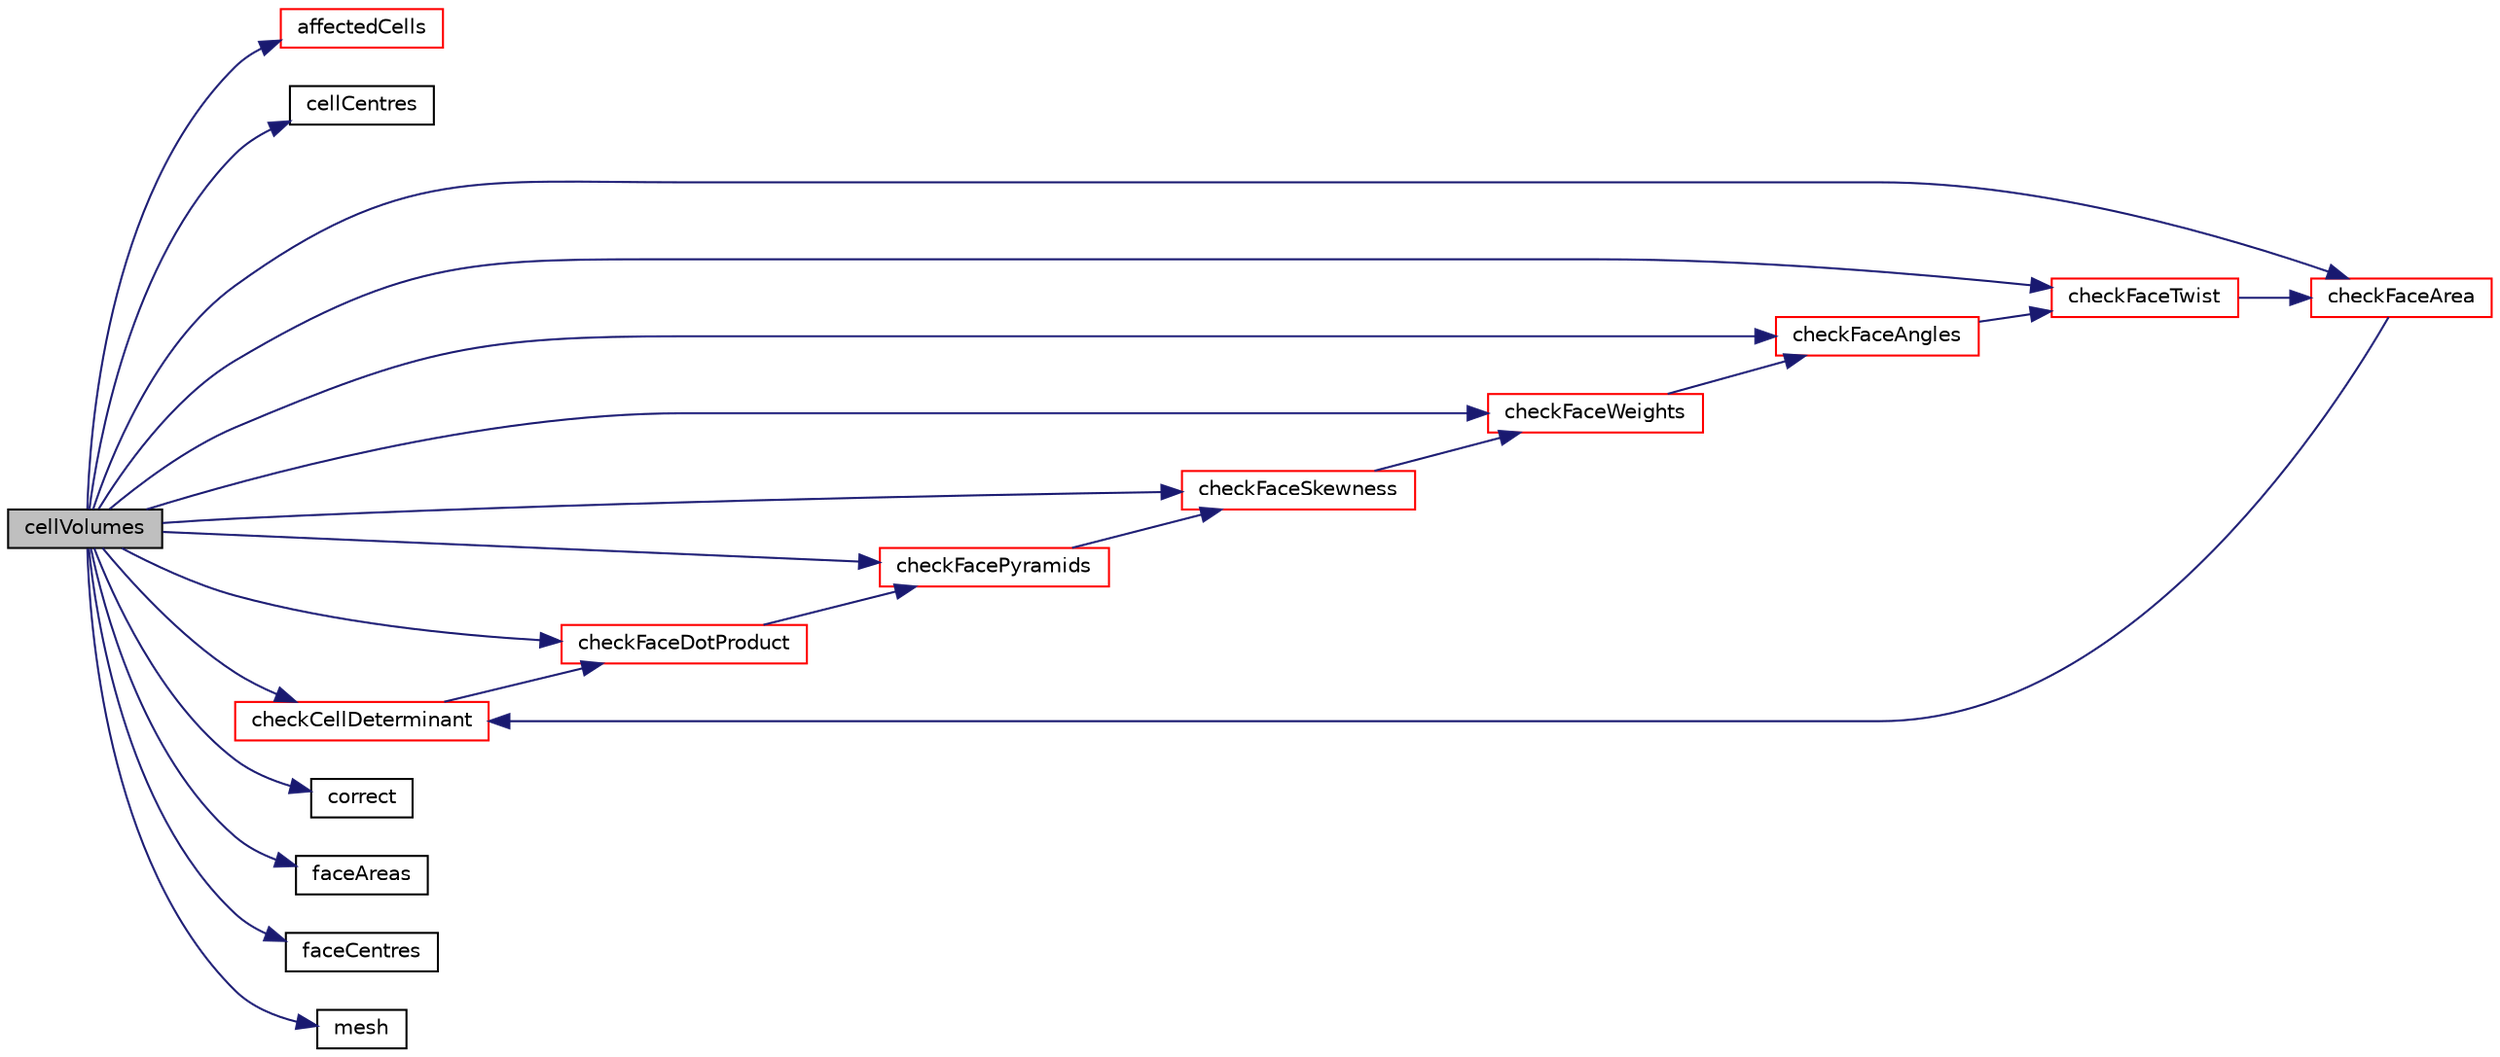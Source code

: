 digraph "cellVolumes"
{
  bgcolor="transparent";
  edge [fontname="Helvetica",fontsize="10",labelfontname="Helvetica",labelfontsize="10"];
  node [fontname="Helvetica",fontsize="10",shape=record];
  rankdir="LR";
  Node1 [label="cellVolumes",height=0.2,width=0.4,color="black", fillcolor="grey75", style="filled", fontcolor="black"];
  Node1 -> Node2 [color="midnightblue",fontsize="10",style="solid",fontname="Helvetica"];
  Node2 [label="affectedCells",height=0.2,width=0.4,color="red",URL="$a01970.html#ad60249fa78612ff029d581dac2e4de0e",tooltip="Helper function: get affected cells from faces. "];
  Node1 -> Node3 [color="midnightblue",fontsize="10",style="solid",fontname="Helvetica"];
  Node3 [label="cellCentres",height=0.2,width=0.4,color="black",URL="$a01970.html#a42b5b5bb9d482ec988aa6dae2cb7fdea"];
  Node1 -> Node4 [color="midnightblue",fontsize="10",style="solid",fontname="Helvetica"];
  Node4 [label="checkCellDeterminant",height=0.2,width=0.4,color="red",URL="$a01970.html#a86702a579f7fe69fb82f0933e27edabd"];
  Node4 -> Node5 [color="midnightblue",fontsize="10",style="solid",fontname="Helvetica"];
  Node5 [label="checkFaceDotProduct",height=0.2,width=0.4,color="red",URL="$a01970.html#abe689b0ea95babc2086677dec53f57f2"];
  Node5 -> Node6 [color="midnightblue",fontsize="10",style="solid",fontname="Helvetica"];
  Node6 [label="checkFacePyramids",height=0.2,width=0.4,color="red",URL="$a01970.html#ad90dd781f10ef81bbfefbe0b9b8fe46e"];
  Node6 -> Node7 [color="midnightblue",fontsize="10",style="solid",fontname="Helvetica"];
  Node7 [label="checkFaceSkewness",height=0.2,width=0.4,color="red",URL="$a01970.html#a2c5229035a955dd2719a447f55181f79"];
  Node7 -> Node8 [color="midnightblue",fontsize="10",style="solid",fontname="Helvetica"];
  Node8 [label="checkFaceWeights",height=0.2,width=0.4,color="red",URL="$a01970.html#a43235a75da65bd601617364388f0d055"];
  Node8 -> Node9 [color="midnightblue",fontsize="10",style="solid",fontname="Helvetica"];
  Node9 [label="checkFaceAngles",height=0.2,width=0.4,color="red",URL="$a01970.html#a1e53fa2de621f051c1777b67d71e354c"];
  Node9 -> Node10 [color="midnightblue",fontsize="10",style="solid",fontname="Helvetica"];
  Node10 [label="checkFaceTwist",height=0.2,width=0.4,color="red",URL="$a01970.html#a024a05dbc6d84c1506e13b255ee71518"];
  Node10 -> Node11 [color="midnightblue",fontsize="10",style="solid",fontname="Helvetica"];
  Node11 [label="checkFaceArea",height=0.2,width=0.4,color="red",URL="$a01970.html#aabcbbc8097fd006fb0cb024853b5d4f1"];
  Node11 -> Node4 [color="midnightblue",fontsize="10",style="solid",fontname="Helvetica"];
  Node1 -> Node9 [color="midnightblue",fontsize="10",style="solid",fontname="Helvetica"];
  Node1 -> Node11 [color="midnightblue",fontsize="10",style="solid",fontname="Helvetica"];
  Node1 -> Node5 [color="midnightblue",fontsize="10",style="solid",fontname="Helvetica"];
  Node1 -> Node6 [color="midnightblue",fontsize="10",style="solid",fontname="Helvetica"];
  Node1 -> Node7 [color="midnightblue",fontsize="10",style="solid",fontname="Helvetica"];
  Node1 -> Node10 [color="midnightblue",fontsize="10",style="solid",fontname="Helvetica"];
  Node1 -> Node8 [color="midnightblue",fontsize="10",style="solid",fontname="Helvetica"];
  Node1 -> Node12 [color="midnightblue",fontsize="10",style="solid",fontname="Helvetica"];
  Node12 [label="correct",height=0.2,width=0.4,color="black",URL="$a01970.html#a3ae44b28050c3aa494c1d8e18cf618c1",tooltip="Take over properties from mesh. "];
  Node1 -> Node13 [color="midnightblue",fontsize="10",style="solid",fontname="Helvetica"];
  Node13 [label="faceAreas",height=0.2,width=0.4,color="black",URL="$a01970.html#a001f2309c1dfe71d5c4d4fb785ebae05"];
  Node1 -> Node14 [color="midnightblue",fontsize="10",style="solid",fontname="Helvetica"];
  Node14 [label="faceCentres",height=0.2,width=0.4,color="black",URL="$a01970.html#a114aa1565ed47c98d05b6cce373ddc94"];
  Node1 -> Node15 [color="midnightblue",fontsize="10",style="solid",fontname="Helvetica"];
  Node15 [label="mesh",height=0.2,width=0.4,color="black",URL="$a01970.html#afb239af79b6f37409c6b804323676acf"];
}
